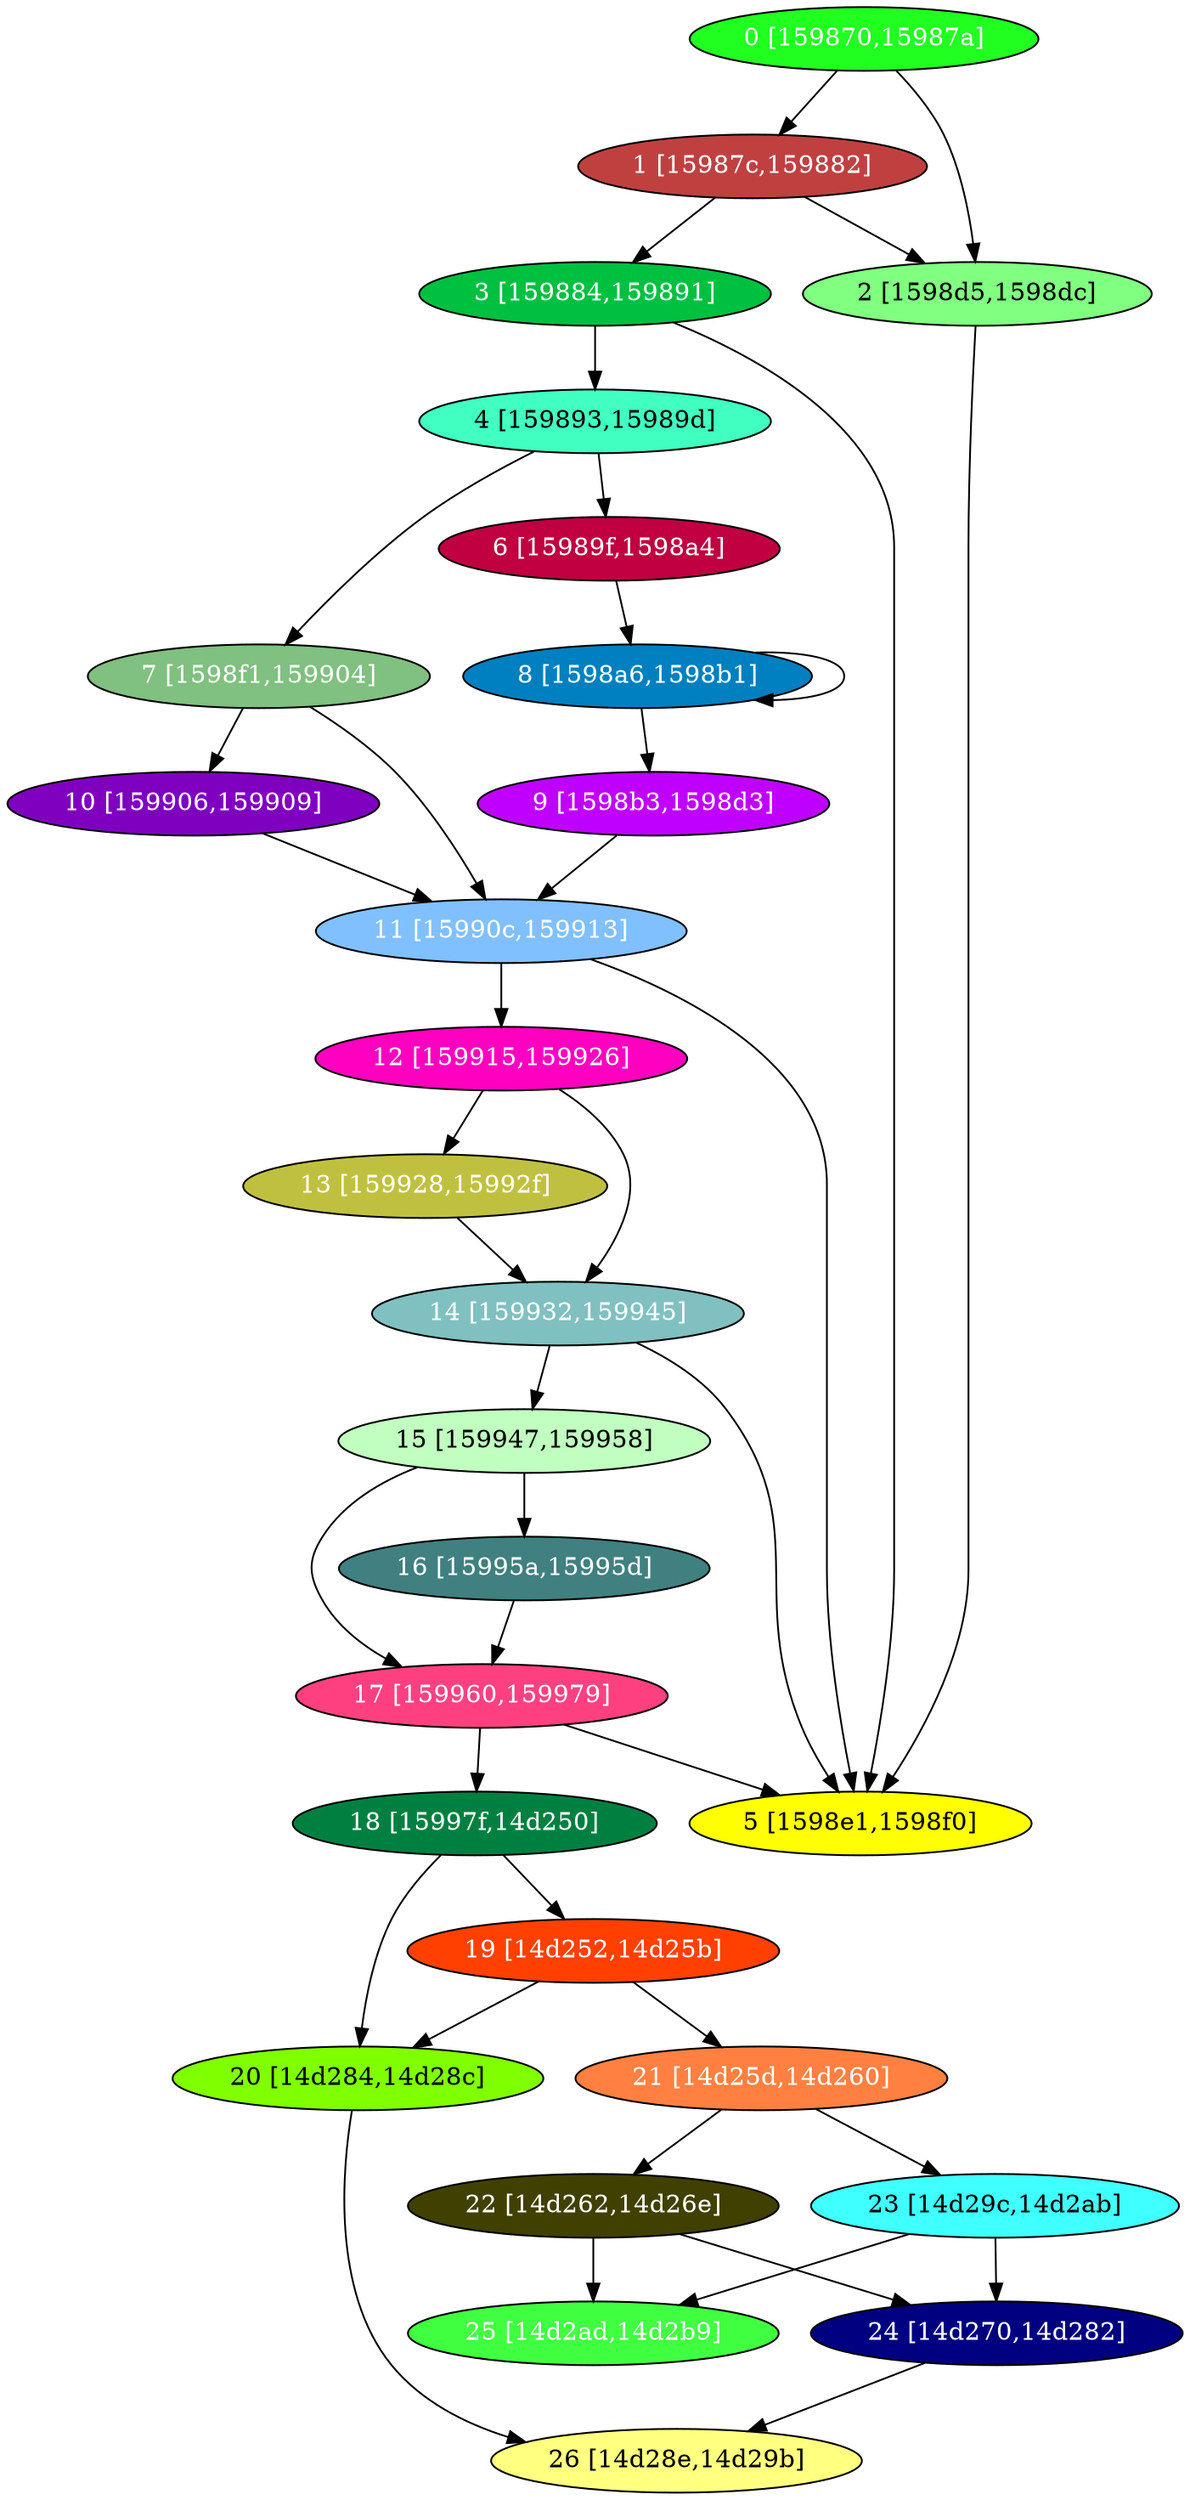 diGraph libnss3{
	libnss3_0  [style=filled fillcolor="#20FF20" fontcolor="#ffffff" shape=oval label="0 [159870,15987a]"]
	libnss3_1  [style=filled fillcolor="#C04040" fontcolor="#ffffff" shape=oval label="1 [15987c,159882]"]
	libnss3_2  [style=filled fillcolor="#80FF80" fontcolor="#000000" shape=oval label="2 [1598d5,1598dc]"]
	libnss3_3  [style=filled fillcolor="#00C040" fontcolor="#ffffff" shape=oval label="3 [159884,159891]"]
	libnss3_4  [style=filled fillcolor="#40FFC0" fontcolor="#000000" shape=oval label="4 [159893,15989d]"]
	libnss3_5  [style=filled fillcolor="#FFFF00" fontcolor="#000000" shape=oval label="5 [1598e1,1598f0]"]
	libnss3_6  [style=filled fillcolor="#C00040" fontcolor="#ffffff" shape=oval label="6 [15989f,1598a4]"]
	libnss3_7  [style=filled fillcolor="#80C080" fontcolor="#ffffff" shape=oval label="7 [1598f1,159904]"]
	libnss3_8  [style=filled fillcolor="#0080C0" fontcolor="#ffffff" shape=oval label="8 [1598a6,1598b1]"]
	libnss3_9  [style=filled fillcolor="#C000FF" fontcolor="#ffffff" shape=oval label="9 [1598b3,1598d3]"]
	libnss3_a  [style=filled fillcolor="#8000C0" fontcolor="#ffffff" shape=oval label="10 [159906,159909]"]
	libnss3_b  [style=filled fillcolor="#80C0FF" fontcolor="#ffffff" shape=oval label="11 [15990c,159913]"]
	libnss3_c  [style=filled fillcolor="#FF00C0" fontcolor="#ffffff" shape=oval label="12 [159915,159926]"]
	libnss3_d  [style=filled fillcolor="#C0C040" fontcolor="#ffffff" shape=oval label="13 [159928,15992f]"]
	libnss3_e  [style=filled fillcolor="#80C0C0" fontcolor="#ffffff" shape=oval label="14 [159932,159945]"]
	libnss3_f  [style=filled fillcolor="#C0FFC0" fontcolor="#000000" shape=oval label="15 [159947,159958]"]
	libnss3_10  [style=filled fillcolor="#408080" fontcolor="#ffffff" shape=oval label="16 [15995a,15995d]"]
	libnss3_11  [style=filled fillcolor="#FF4080" fontcolor="#ffffff" shape=oval label="17 [159960,159979]"]
	libnss3_12  [style=filled fillcolor="#008040" fontcolor="#ffffff" shape=oval label="18 [15997f,14d250]"]
	libnss3_13  [style=filled fillcolor="#FF4000" fontcolor="#ffffff" shape=oval label="19 [14d252,14d25b]"]
	libnss3_14  [style=filled fillcolor="#80FF00" fontcolor="#000000" shape=oval label="20 [14d284,14d28c]"]
	libnss3_15  [style=filled fillcolor="#FF8040" fontcolor="#ffffff" shape=oval label="21 [14d25d,14d260]"]
	libnss3_16  [style=filled fillcolor="#404000" fontcolor="#ffffff" shape=oval label="22 [14d262,14d26e]"]
	libnss3_17  [style=filled fillcolor="#40FFFF" fontcolor="#000000" shape=oval label="23 [14d29c,14d2ab]"]
	libnss3_18  [style=filled fillcolor="#000080" fontcolor="#ffffff" shape=oval label="24 [14d270,14d282]"]
	libnss3_19  [style=filled fillcolor="#40FF40" fontcolor="#ffffff" shape=oval label="25 [14d2ad,14d2b9]"]
	libnss3_1a  [style=filled fillcolor="#FFFF80" fontcolor="#000000" shape=oval label="26 [14d28e,14d29b]"]

	libnss3_0 -> libnss3_1
	libnss3_0 -> libnss3_2
	libnss3_1 -> libnss3_2
	libnss3_1 -> libnss3_3
	libnss3_2 -> libnss3_5
	libnss3_3 -> libnss3_4
	libnss3_3 -> libnss3_5
	libnss3_4 -> libnss3_6
	libnss3_4 -> libnss3_7
	libnss3_6 -> libnss3_8
	libnss3_7 -> libnss3_a
	libnss3_7 -> libnss3_b
	libnss3_8 -> libnss3_8
	libnss3_8 -> libnss3_9
	libnss3_9 -> libnss3_b
	libnss3_a -> libnss3_b
	libnss3_b -> libnss3_5
	libnss3_b -> libnss3_c
	libnss3_c -> libnss3_d
	libnss3_c -> libnss3_e
	libnss3_d -> libnss3_e
	libnss3_e -> libnss3_5
	libnss3_e -> libnss3_f
	libnss3_f -> libnss3_10
	libnss3_f -> libnss3_11
	libnss3_10 -> libnss3_11
	libnss3_11 -> libnss3_5
	libnss3_11 -> libnss3_12
	libnss3_12 -> libnss3_13
	libnss3_12 -> libnss3_14
	libnss3_13 -> libnss3_14
	libnss3_13 -> libnss3_15
	libnss3_14 -> libnss3_1a
	libnss3_15 -> libnss3_16
	libnss3_15 -> libnss3_17
	libnss3_16 -> libnss3_18
	libnss3_16 -> libnss3_19
	libnss3_17 -> libnss3_18
	libnss3_17 -> libnss3_19
	libnss3_18 -> libnss3_1a
}